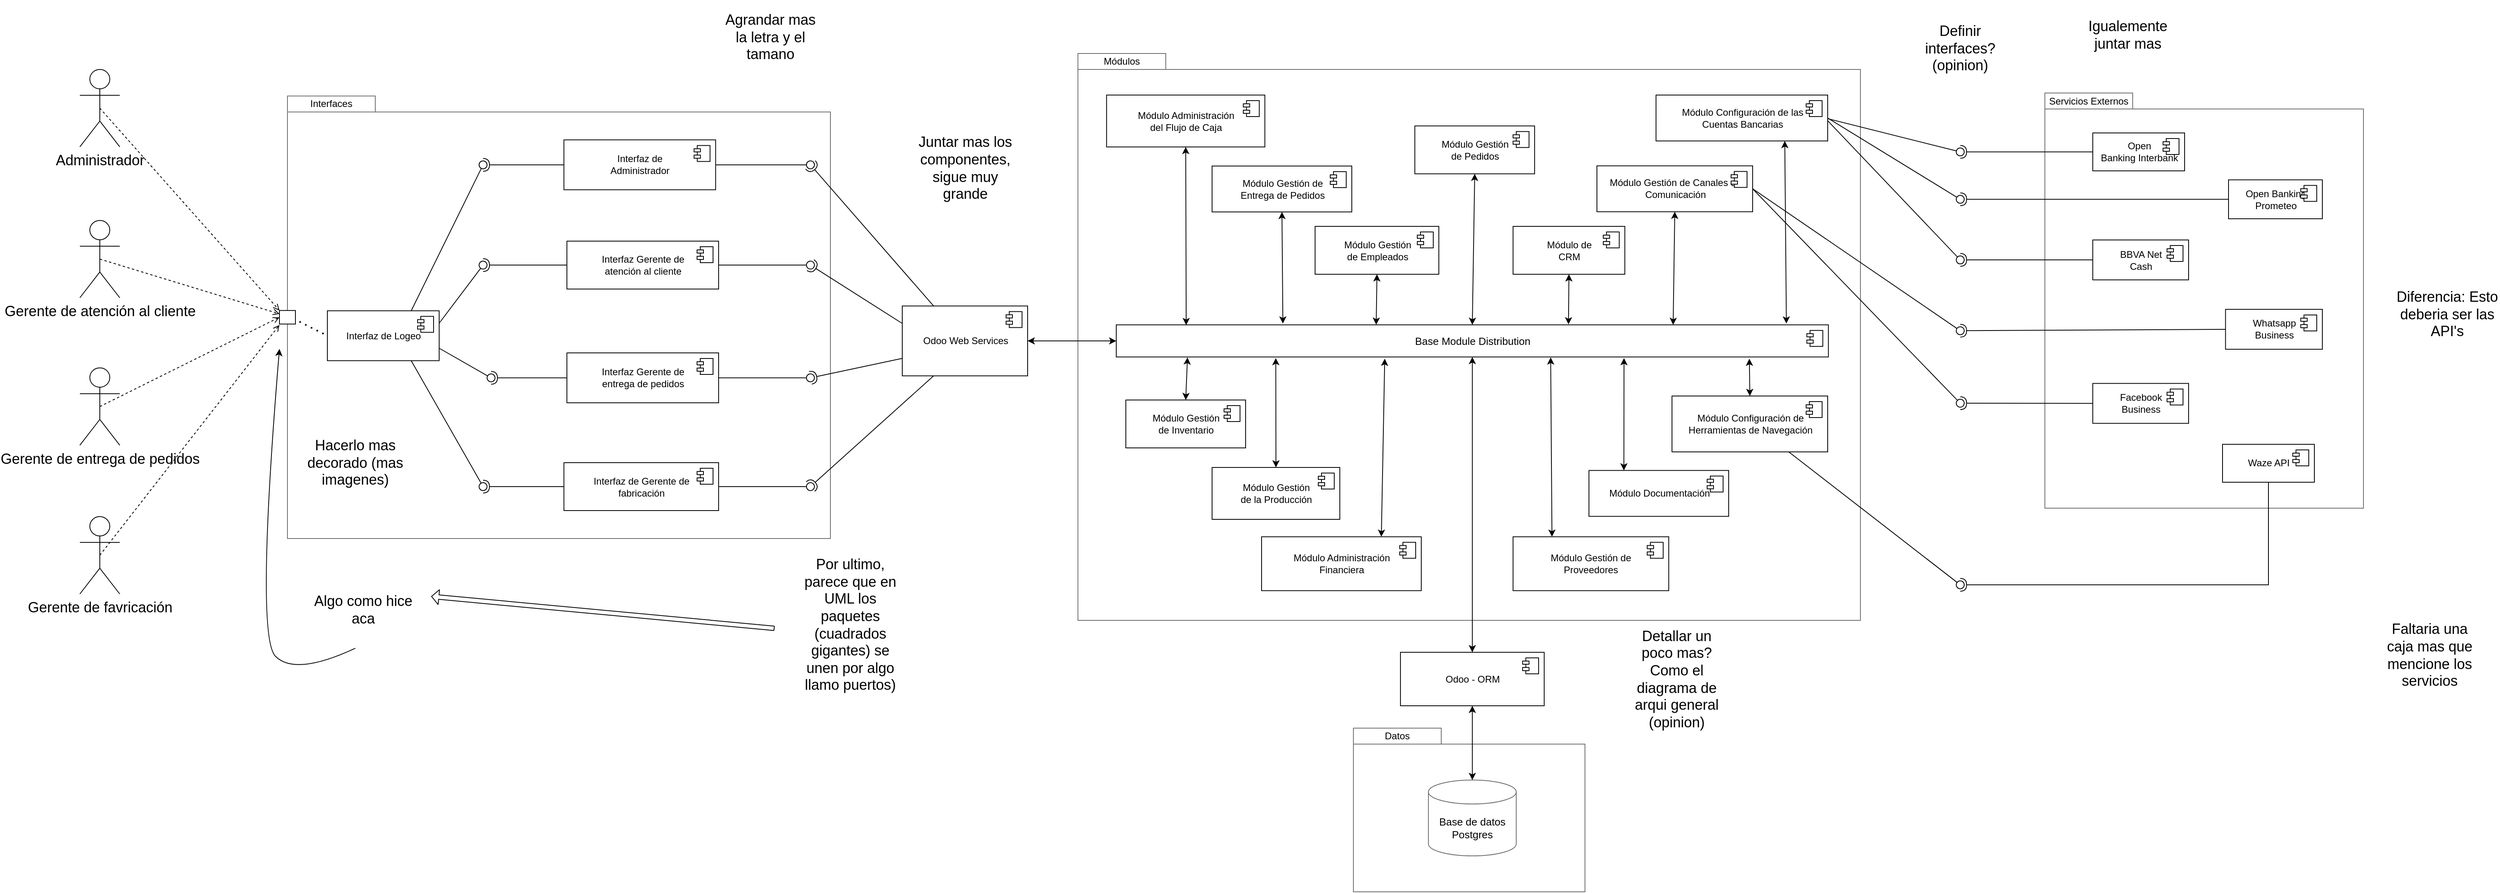 <mxfile version="14.9.6" type="device"><diagram id="rnW-j7txTsPBr5HwqlZY" name="Component-diagram"><mxGraphModel dx="4757" dy="3586" grid="1" gridSize="10" guides="1" tooltips="1" connect="1" arrows="1" fold="1" page="1" pageScale="1" pageWidth="827" pageHeight="1169" math="0" shadow="0"><root><mxCell id="0"/><mxCell id="1" parent="0"/><mxCell id="2" value="" style="shape=folder;fontStyle=1;spacingTop=10;tabWidth=110;tabHeight=20;tabPosition=left;html=1;strokeColor=#6E6E6E;" parent="1" vertex="1"><mxGeometry x="-680" y="-466.75" width="680" height="554.25" as="geometry"/></mxCell><mxCell id="3" value="Interfaz de Logeo" style="html=1;dropTarget=0;" parent="1" vertex="1"><mxGeometry x="-630" y="-197.75" width="140" height="62.5" as="geometry"/></mxCell><mxCell id="4" value="" style="shape=module;jettyWidth=8;jettyHeight=4;" parent="3" vertex="1"><mxGeometry x="1" width="20" height="20" relative="1" as="geometry"><mxPoint x="-27" y="7" as="offset"/></mxGeometry></mxCell><mxCell id="5" value="" style="rounded=0;orthogonalLoop=1;jettySize=auto;html=1;endArrow=none;endFill=0;exitX=0.75;exitY=0;exitDx=0;exitDy=0;" parent="1" source="3" target="7" edge="1"><mxGeometry relative="1" as="geometry"><mxPoint x="-330" y="-201.5" as="sourcePoint"/></mxGeometry></mxCell><mxCell id="6" value="" style="rounded=0;orthogonalLoop=1;jettySize=auto;html=1;endArrow=halfCircle;endFill=0;entryX=0.5;entryY=0.5;entryDx=0;entryDy=0;endSize=6;strokeWidth=1;exitX=0;exitY=0.5;exitDx=0;exitDy=0;" parent="1" source="34" target="7" edge="1"><mxGeometry relative="1" as="geometry"><mxPoint x="-140" y="-366.5" as="sourcePoint"/></mxGeometry></mxCell><mxCell id="7" value="" style="ellipse;whiteSpace=wrap;html=1;fontFamily=Helvetica;fontSize=12;fontColor=#000000;align=center;strokeColor=#000000;fillColor=#ffffff;points=[];aspect=fixed;resizable=0;" parent="1" vertex="1"><mxGeometry x="-440" y="-385.56" width="10" height="10" as="geometry"/></mxCell><mxCell id="8" value="" style="rounded=0;orthogonalLoop=1;jettySize=auto;html=1;endArrow=none;endFill=0;exitX=1;exitY=0.25;exitDx=0;exitDy=0;" parent="1" source="3" target="10" edge="1"><mxGeometry relative="1" as="geometry"><mxPoint x="-360" y="90.5" as="sourcePoint"/></mxGeometry></mxCell><mxCell id="9" value="" style="rounded=0;orthogonalLoop=1;jettySize=auto;html=1;endArrow=halfCircle;endFill=0;entryX=0.5;entryY=0.5;entryDx=0;entryDy=0;endSize=6;strokeWidth=1;exitX=0;exitY=0.5;exitDx=0;exitDy=0;" parent="1" source="36" target="10" edge="1"><mxGeometry relative="1" as="geometry"><mxPoint x="-140" y="-235.25" as="sourcePoint"/></mxGeometry></mxCell><mxCell id="10" value="" style="ellipse;whiteSpace=wrap;html=1;fontFamily=Helvetica;fontSize=12;fontColor=#000000;align=center;strokeColor=#000000;fillColor=#ffffff;points=[];aspect=fixed;resizable=0;" parent="1" vertex="1"><mxGeometry x="-440" y="-259.97" width="10" height="10" as="geometry"/></mxCell><mxCell id="11" value="" style="rounded=0;orthogonalLoop=1;jettySize=auto;html=1;endArrow=none;endFill=0;exitX=1;exitY=0.75;exitDx=0;exitDy=0;" parent="1" source="3" target="13" edge="1"><mxGeometry relative="1" as="geometry"><mxPoint x="-340" y="68.5" as="sourcePoint"/></mxGeometry></mxCell><mxCell id="12" value="" style="rounded=0;orthogonalLoop=1;jettySize=auto;html=1;endArrow=halfCircle;endFill=0;entryX=0.5;entryY=0.5;entryDx=0;entryDy=0;endSize=6;strokeWidth=1;exitX=0;exitY=0.5;exitDx=0;exitDy=0;" parent="1" source="40" target="13" edge="1"><mxGeometry relative="1" as="geometry"><mxPoint x="-140" y="-106.5" as="sourcePoint"/></mxGeometry></mxCell><mxCell id="13" value="" style="ellipse;whiteSpace=wrap;html=1;fontFamily=Helvetica;fontSize=12;fontColor=#000000;align=center;strokeColor=#000000;fillColor=#ffffff;points=[];aspect=fixed;resizable=0;" parent="1" vertex="1"><mxGeometry x="-430" y="-118.75" width="10" height="10" as="geometry"/></mxCell><mxCell id="14" value="" style="rounded=0;orthogonalLoop=1;jettySize=auto;html=1;endArrow=none;endFill=0;exitX=0.75;exitY=1;exitDx=0;exitDy=0;" parent="1" source="3" target="16" edge="1"><mxGeometry relative="1" as="geometry"><mxPoint x="-340" y="89.5" as="sourcePoint"/></mxGeometry></mxCell><mxCell id="15" value="" style="rounded=0;orthogonalLoop=1;jettySize=auto;html=1;endArrow=halfCircle;endFill=0;entryX=0.5;entryY=0.5;entryDx=0;entryDy=0;endSize=6;strokeWidth=1;exitX=0;exitY=0.5;exitDx=0;exitDy=0;" parent="1" source="38" target="16" edge="1"><mxGeometry relative="1" as="geometry"><mxPoint x="-136.25" y="8.5" as="sourcePoint"/></mxGeometry></mxCell><mxCell id="16" value="" style="ellipse;whiteSpace=wrap;html=1;fontFamily=Helvetica;fontSize=12;fontColor=#000000;align=center;strokeColor=#000000;fillColor=#ffffff;points=[];aspect=fixed;resizable=0;" parent="1" vertex="1"><mxGeometry x="-440" y="17.5" width="10" height="10" as="geometry"/></mxCell><mxCell id="17" value="Interfaces" style="text;html=1;strokeColor=none;fillColor=none;align=center;verticalAlign=middle;whiteSpace=wrap;rounded=0;" parent="1" vertex="1"><mxGeometry x="-680" y="-466.75" width="110" height="20" as="geometry"/></mxCell><mxCell id="18" value="" style="shape=folder;fontStyle=1;spacingTop=10;tabWidth=110;tabHeight=20;tabPosition=left;html=1;strokeColor=#6E6E6E;" parent="1" vertex="1"><mxGeometry x="310" y="-520" width="980" height="710" as="geometry"/></mxCell><mxCell id="19" value="Módulos" style="text;html=1;strokeColor=none;fillColor=none;align=center;verticalAlign=middle;whiteSpace=wrap;rounded=0;" parent="1" vertex="1"><mxGeometry x="310" y="-520" width="110" height="20" as="geometry"/></mxCell><mxCell id="20" value="Módulo Configuración de &lt;br&gt;Herramientas de Navegación" style="html=1;dropTarget=0;" parent="1" vertex="1"><mxGeometry x="1054" y="-91" width="195" height="70" as="geometry"/></mxCell><mxCell id="21" value="" style="shape=module;jettyWidth=8;jettyHeight=4;" parent="20" vertex="1"><mxGeometry x="1" width="20" height="20" relative="1" as="geometry"><mxPoint x="-27" y="7" as="offset"/></mxGeometry></mxCell><mxCell id="22" value="Módulo Gestión de Canales de&lt;br&gt;Comunicación" style="html=1;dropTarget=0;" parent="1" vertex="1"><mxGeometry x="960" y="-379.28" width="195" height="57.5" as="geometry"/></mxCell><mxCell id="23" value="" style="shape=module;jettyWidth=8;jettyHeight=4;" parent="22" vertex="1"><mxGeometry x="1" width="20" height="20" relative="1" as="geometry"><mxPoint x="-27" y="7" as="offset"/></mxGeometry></mxCell><mxCell id="24" value="Módulo Gestión&lt;br style=&quot;padding: 0px ; margin: 0px&quot;&gt;de Inventario" style="html=1;dropTarget=0;" parent="1" vertex="1"><mxGeometry x="370" y="-86.0" width="150" height="60" as="geometry"/></mxCell><mxCell id="25" value="" style="shape=module;jettyWidth=8;jettyHeight=4;" parent="24" vertex="1"><mxGeometry x="1" width="20" height="20" relative="1" as="geometry"><mxPoint x="-27" y="7" as="offset"/></mxGeometry></mxCell><mxCell id="26" value="Módulo Gestión&lt;br style=&quot;padding: 0px ; margin: 0px&quot;&gt;de Pedidos" style="html=1;dropTarget=0;" parent="1" vertex="1"><mxGeometry x="731.94" y="-429.28" width="150" height="60" as="geometry"/></mxCell><mxCell id="27" value="" style="shape=module;jettyWidth=8;jettyHeight=4;" parent="26" vertex="1"><mxGeometry x="1" width="20" height="20" relative="1" as="geometry"><mxPoint x="-27" y="7" as="offset"/></mxGeometry></mxCell><mxCell id="28" value="Módulo Gestión&lt;br style=&quot;padding: 0px ; margin: 0px&quot;&gt;de la Producción" style="html=1;dropTarget=0;" parent="1" vertex="1"><mxGeometry x="478" y="-1.5" width="160" height="65" as="geometry"/></mxCell><mxCell id="29" value="" style="shape=module;jettyWidth=8;jettyHeight=4;" parent="28" vertex="1"><mxGeometry x="1" width="20" height="20" relative="1" as="geometry"><mxPoint x="-27" y="7" as="offset"/></mxGeometry></mxCell><mxCell id="30" value="Módulo Administración&lt;br style=&quot;padding: 0px ; margin: 0px&quot;&gt;del Flujo de Caja" style="html=1;dropTarget=0;" parent="1" vertex="1"><mxGeometry x="345.87" y="-467.94" width="198.25" height="65" as="geometry"/></mxCell><mxCell id="31" value="" style="shape=module;jettyWidth=8;jettyHeight=4;" parent="30" vertex="1"><mxGeometry x="1" width="20" height="20" relative="1" as="geometry"><mxPoint x="-27" y="7" as="offset"/></mxGeometry></mxCell><mxCell id="32" value="Módulo Gestión de&lt;br&gt;Proveedores" style="html=1;dropTarget=0;" parent="1" vertex="1"><mxGeometry x="854.94" y="85.31" width="195" height="67.5" as="geometry"/></mxCell><mxCell id="33" value="" style="shape=module;jettyWidth=8;jettyHeight=4;" parent="32" vertex="1"><mxGeometry x="1" width="20" height="20" relative="1" as="geometry"><mxPoint x="-27" y="7" as="offset"/></mxGeometry></mxCell><mxCell id="34" value="Interfaz de&lt;br style=&quot;padding: 0px ; margin: 0px&quot;&gt;Administrador" style="html=1;dropTarget=0;" parent="1" vertex="1"><mxGeometry x="-333.75" y="-411.81" width="190" height="62.5" as="geometry"/></mxCell><mxCell id="35" value="" style="shape=module;jettyWidth=8;jettyHeight=4;" parent="34" vertex="1"><mxGeometry x="1" width="20" height="20" relative="1" as="geometry"><mxPoint x="-27" y="7" as="offset"/></mxGeometry></mxCell><mxCell id="36" value="Interfaz Gerente de&lt;br style=&quot;padding: 0px ; margin: 0px&quot;&gt;atención al cliente" style="html=1;dropTarget=0;" parent="1" vertex="1"><mxGeometry x="-330" y="-284.97" width="190" height="60" as="geometry"/></mxCell><mxCell id="37" value="" style="shape=module;jettyWidth=8;jettyHeight=4;" parent="36" vertex="1"><mxGeometry x="1" width="20" height="20" relative="1" as="geometry"><mxPoint x="-27" y="7" as="offset"/></mxGeometry></mxCell><mxCell id="38" value="Interfaz de Gerente de&lt;br style=&quot;padding: 0px ; margin: 0px&quot;&gt;fabricación" style="html=1;dropTarget=0;" parent="1" vertex="1"><mxGeometry x="-333.75" y="-7.5" width="193.75" height="60" as="geometry"/></mxCell><mxCell id="39" value="" style="shape=module;jettyWidth=8;jettyHeight=4;" parent="38" vertex="1"><mxGeometry x="1" width="20" height="20" relative="1" as="geometry"><mxPoint x="-27" y="7" as="offset"/></mxGeometry></mxCell><mxCell id="40" value="Interfaz Gerente de &lt;br&gt;entrega de pedidos" style="html=1;dropTarget=0;" parent="1" vertex="1"><mxGeometry x="-330" y="-145" width="190" height="62.5" as="geometry"/></mxCell><mxCell id="41" value="" style="shape=module;jettyWidth=8;jettyHeight=4;" parent="40" vertex="1"><mxGeometry x="1" width="20" height="20" relative="1" as="geometry"><mxPoint x="-27" y="7" as="offset"/></mxGeometry></mxCell><mxCell id="42" value="Módulo de&lt;br style=&quot;padding: 0px ; margin: 0px&quot;&gt;CRM" style="html=1;dropTarget=0;" parent="1" vertex="1"><mxGeometry x="854.94" y="-303.47" width="140" height="60" as="geometry"/></mxCell><mxCell id="43" value="" style="shape=module;jettyWidth=8;jettyHeight=4;" parent="42" vertex="1"><mxGeometry x="1" width="20" height="20" relative="1" as="geometry"><mxPoint x="-27" y="7" as="offset"/></mxGeometry></mxCell><mxCell id="44" value="Módulo Documentación" style="html=1;dropTarget=0;" parent="1" vertex="1"><mxGeometry x="950" y="2.25" width="175" height="57.5" as="geometry"/></mxCell><mxCell id="45" value="" style="shape=module;jettyWidth=8;jettyHeight=4;" parent="44" vertex="1"><mxGeometry x="1" width="20" height="20" relative="1" as="geometry"><mxPoint x="-27" y="7" as="offset"/></mxGeometry></mxCell><mxCell id="46" value="" style="shape=folder;fontStyle=1;spacingTop=10;tabWidth=110;tabHeight=20;tabPosition=left;html=1;strokeColor=#6E6E6E;" parent="1" vertex="1"><mxGeometry x="1521" y="-470.5" width="399" height="520" as="geometry"/></mxCell><mxCell id="47" value="Servicios Externos" style="text;html=1;strokeColor=none;fillColor=none;align=center;verticalAlign=middle;whiteSpace=wrap;rounded=0;" parent="1" vertex="1"><mxGeometry x="1521" y="-470.5" width="110" height="20" as="geometry"/></mxCell><mxCell id="48" value="Waze API" style="html=1;dropTarget=0;" parent="1" vertex="1"><mxGeometry x="1743.5" y="-30.5" width="115" height="47.5" as="geometry"/></mxCell><mxCell id="49" value="" style="shape=module;jettyWidth=8;jettyHeight=4;" parent="48" vertex="1"><mxGeometry x="1" width="20" height="20" relative="1" as="geometry"><mxPoint x="-27" y="7" as="offset"/></mxGeometry></mxCell><mxCell id="50" value="Open&lt;br&gt;Banking Interbank" style="html=1;dropTarget=0;" parent="1" vertex="1"><mxGeometry x="1581" y="-420.5" width="115" height="47.5" as="geometry"/></mxCell><mxCell id="51" value="" style="shape=module;jettyWidth=8;jettyHeight=4;" parent="50" vertex="1"><mxGeometry x="1" width="20" height="20" relative="1" as="geometry"><mxPoint x="-27" y="7" as="offset"/></mxGeometry></mxCell><mxCell id="52" value="Open Banking&lt;br style=&quot;padding: 0px ; margin: 0px&quot;&gt;Prometeo" style="html=1;dropTarget=0;" parent="1" vertex="1"><mxGeometry x="1751" y="-361.75" width="117.5" height="48.75" as="geometry"/></mxCell><mxCell id="53" value="" style="shape=module;jettyWidth=8;jettyHeight=4;" parent="52" vertex="1"><mxGeometry x="1" width="20" height="20" relative="1" as="geometry"><mxPoint x="-27" y="7" as="offset"/></mxGeometry></mxCell><mxCell id="54" value="BBVA Net&lt;br style=&quot;padding: 0px ; margin: 0px&quot;&gt;Cash" style="html=1;dropTarget=0;" parent="1" vertex="1"><mxGeometry x="1581" y="-286.44" width="120" height="50" as="geometry"/></mxCell><mxCell id="55" value="" style="shape=module;jettyWidth=8;jettyHeight=4;" parent="54" vertex="1"><mxGeometry x="1" width="20" height="20" relative="1" as="geometry"><mxPoint x="-27" y="7" as="offset"/></mxGeometry></mxCell><mxCell id="56" value="Whatsapp&lt;br style=&quot;padding: 0px ; margin: 0px&quot;&gt;Business" style="html=1;dropTarget=0;" parent="1" vertex="1"><mxGeometry x="1747.25" y="-199.56" width="121.25" height="50" as="geometry"/></mxCell><mxCell id="57" value="" style="shape=module;jettyWidth=8;jettyHeight=4;" parent="56" vertex="1"><mxGeometry x="1" width="20" height="20" relative="1" as="geometry"><mxPoint x="-27" y="7" as="offset"/></mxGeometry></mxCell><mxCell id="58" value="Facebook&lt;br style=&quot;padding: 0px ; margin: 0px&quot;&gt;Business" style="html=1;dropTarget=0;" parent="1" vertex="1"><mxGeometry x="1581" y="-106.75" width="120" height="50" as="geometry"/></mxCell><mxCell id="59" value="" style="shape=module;jettyWidth=8;jettyHeight=4;" parent="58" vertex="1"><mxGeometry x="1" width="20" height="20" relative="1" as="geometry"><mxPoint x="-27" y="7" as="offset"/></mxGeometry></mxCell><mxCell id="60" value="" style="rounded=0;orthogonalLoop=1;jettySize=auto;html=1;endArrow=none;endFill=0;exitX=0.985;exitY=0.5;exitDx=0;exitDy=0;exitPerimeter=0;" parent="1" source="81" target="62" edge="1"><mxGeometry relative="1" as="geometry"><mxPoint x="850" y="-525.94" as="sourcePoint"/></mxGeometry></mxCell><mxCell id="61" value="" style="rounded=0;orthogonalLoop=1;jettySize=auto;html=1;endArrow=halfCircle;endFill=0;entryX=0.5;entryY=0.5;entryDx=0;entryDy=0;endSize=6;strokeWidth=1;exitX=0;exitY=0.5;exitDx=0;exitDy=0;" parent="1" source="50" target="62" edge="1"><mxGeometry relative="1" as="geometry"><mxPoint x="1370" y="-403.5" as="sourcePoint"/></mxGeometry></mxCell><mxCell id="62" value="" style="ellipse;whiteSpace=wrap;html=1;fontFamily=Helvetica;fontSize=12;fontColor=#000000;align=center;strokeColor=#000000;fillColor=#ffffff;points=[];aspect=fixed;resizable=0;" parent="1" vertex="1"><mxGeometry x="1410" y="-401.75" width="10" height="10" as="geometry"/></mxCell><mxCell id="63" value="" style="rounded=0;orthogonalLoop=1;jettySize=auto;html=1;endArrow=none;endFill=0;exitX=1;exitY=0.5;exitDx=0;exitDy=0;" parent="1" source="81" target="65" edge="1"><mxGeometry relative="1" as="geometry"><mxPoint x="850" y="-525.94" as="sourcePoint"/></mxGeometry></mxCell><mxCell id="64" value="" style="rounded=0;orthogonalLoop=1;jettySize=auto;html=1;endArrow=halfCircle;endFill=0;entryX=0.5;entryY=0.5;entryDx=0;entryDy=0;endSize=6;strokeWidth=1;exitX=0;exitY=0.5;exitDx=0;exitDy=0;" parent="1" source="52" target="65" edge="1"><mxGeometry relative="1" as="geometry"><mxPoint x="1420" y="-300.5" as="sourcePoint"/></mxGeometry></mxCell><mxCell id="65" value="" style="ellipse;whiteSpace=wrap;html=1;fontFamily=Helvetica;fontSize=12;fontColor=#000000;align=center;strokeColor=#000000;fillColor=#ffffff;points=[];aspect=fixed;resizable=0;" parent="1" vertex="1"><mxGeometry x="1410" y="-342.37" width="10" height="10" as="geometry"/></mxCell><mxCell id="66" value="" style="rounded=0;orthogonalLoop=1;jettySize=auto;html=1;endArrow=none;endFill=0;exitX=0.985;exitY=0.5;exitDx=0;exitDy=0;exitPerimeter=0;" parent="1" source="81" target="68" edge="1"><mxGeometry relative="1" as="geometry"><mxPoint x="850" y="-525.94" as="sourcePoint"/></mxGeometry></mxCell><mxCell id="67" value="" style="rounded=0;orthogonalLoop=1;jettySize=auto;html=1;endArrow=halfCircle;endFill=0;entryX=0.5;entryY=0.5;entryDx=0;entryDy=0;endSize=6;strokeWidth=1;exitX=0;exitY=0.5;exitDx=0;exitDy=0;" parent="1" source="54" target="68" edge="1"><mxGeometry relative="1" as="geometry"><mxPoint x="1385" y="-186.5" as="sourcePoint"/></mxGeometry></mxCell><mxCell id="68" value="" style="ellipse;whiteSpace=wrap;html=1;fontFamily=Helvetica;fontSize=12;fontColor=#000000;align=center;strokeColor=#000000;fillColor=#ffffff;points=[];aspect=fixed;resizable=0;" parent="1" vertex="1"><mxGeometry x="1410" y="-266.44" width="10" height="10" as="geometry"/></mxCell><mxCell id="69" value="" style="rounded=0;orthogonalLoop=1;jettySize=auto;html=1;endArrow=none;endFill=0;exitX=1;exitY=0.5;exitDx=0;exitDy=0;" parent="1" source="22" target="71" edge="1"><mxGeometry relative="1" as="geometry"><mxPoint x="1270" y="-131" as="sourcePoint"/></mxGeometry></mxCell><mxCell id="70" value="" style="rounded=0;orthogonalLoop=1;jettySize=auto;html=1;endArrow=halfCircle;endFill=0;entryX=0.5;entryY=0.5;entryDx=0;entryDy=0;endSize=6;strokeWidth=1;exitX=0;exitY=0.5;exitDx=0;exitDy=0;" parent="1" source="56" target="71" edge="1"><mxGeometry relative="1" as="geometry"><mxPoint x="1320" y="70.5" as="sourcePoint"/></mxGeometry></mxCell><mxCell id="71" value="" style="ellipse;whiteSpace=wrap;html=1;fontFamily=Helvetica;fontSize=12;fontColor=#000000;align=center;strokeColor=#000000;fillColor=#ffffff;points=[];aspect=fixed;resizable=0;" parent="1" vertex="1"><mxGeometry x="1410" y="-177.78" width="10" height="10" as="geometry"/></mxCell><mxCell id="72" value="" style="rounded=0;orthogonalLoop=1;jettySize=auto;html=1;endArrow=none;endFill=0;exitX=1;exitY=0.5;exitDx=0;exitDy=0;" parent="1" source="22" target="74" edge="1"><mxGeometry relative="1" as="geometry"><mxPoint x="1390" y="-171" as="sourcePoint"/></mxGeometry></mxCell><mxCell id="73" value="" style="rounded=0;orthogonalLoop=1;jettySize=auto;html=1;endArrow=halfCircle;endFill=0;entryX=0.5;entryY=0.5;entryDx=0;entryDy=0;endSize=6;strokeWidth=1;exitX=0;exitY=0.5;exitDx=0;exitDy=0;" parent="1" source="58" target="74" edge="1"><mxGeometry relative="1" as="geometry"><mxPoint x="1440" y="30.5" as="sourcePoint"/></mxGeometry></mxCell><mxCell id="74" value="" style="ellipse;whiteSpace=wrap;html=1;fontFamily=Helvetica;fontSize=12;fontColor=#000000;align=center;strokeColor=#000000;fillColor=#ffffff;points=[];aspect=fixed;resizable=0;" parent="1" vertex="1"><mxGeometry x="1410" y="-86.97" width="10" height="10" as="geometry"/></mxCell><mxCell id="75" value="" style="rounded=0;orthogonalLoop=1;jettySize=auto;html=1;endArrow=none;endFill=0;exitX=0.75;exitY=1;exitDx=0;exitDy=0;" parent="1" source="20" target="77" edge="1"><mxGeometry relative="1" as="geometry"><mxPoint x="1310" y="164" as="sourcePoint"/></mxGeometry></mxCell><mxCell id="76" value="" style="rounded=0;orthogonalLoop=1;jettySize=auto;html=1;endArrow=halfCircle;endFill=0;entryX=0.5;entryY=0.5;entryDx=0;entryDy=0;endSize=6;strokeWidth=1;exitX=0.5;exitY=1;exitDx=0;exitDy=0;" parent="1" source="48" target="77" edge="1"><mxGeometry relative="1" as="geometry"><mxPoint x="1360" y="365.5" as="sourcePoint"/><Array as="points"><mxPoint x="1801" y="145.5"/></Array></mxGeometry></mxCell><mxCell id="77" value="" style="ellipse;whiteSpace=wrap;html=1;fontFamily=Helvetica;fontSize=12;fontColor=#000000;align=center;strokeColor=#000000;fillColor=#ffffff;points=[];aspect=fixed;resizable=0;" parent="1" vertex="1"><mxGeometry x="1410" y="140.5" width="10" height="10" as="geometry"/></mxCell><mxCell id="78" value="" style="shape=folder;fontStyle=1;spacingTop=10;tabWidth=110;tabHeight=20;tabPosition=left;html=1;strokeColor=#6E6E6E;" parent="1" vertex="1"><mxGeometry x="655" y="325" width="290" height="205" as="geometry"/></mxCell><mxCell id="79" value="Datos" style="text;html=1;strokeColor=none;fillColor=none;align=center;verticalAlign=middle;whiteSpace=wrap;rounded=0;" parent="1" vertex="1"><mxGeometry x="655" y="325" width="110" height="20" as="geometry"/></mxCell><mxCell id="80" value="&lt;span style=&quot;font-size: 13px&quot;&gt;Base de datos&lt;/span&gt;&lt;br style=&quot;font-size: 13px&quot;&gt;&lt;span style=&quot;font-size: 13px&quot;&gt;Postgres&lt;/span&gt;" style="shape=cylinder3;whiteSpace=wrap;html=1;boundedLbl=1;backgroundOutline=1;size=15;strokeColor=#6E6E6E;" parent="1" vertex="1"><mxGeometry x="748.94" y="390.0" width="110" height="95" as="geometry"/></mxCell><mxCell id="81" value="Módulo Configuración de las &lt;br&gt;Cuentas&amp;nbsp;Bancarias" style="html=1;dropTarget=0;" parent="1" vertex="1"><mxGeometry x="1034" y="-467.94" width="215" height="57.5" as="geometry"/></mxCell><mxCell id="82" value="" style="shape=module;jettyWidth=8;jettyHeight=4;" parent="81" vertex="1"><mxGeometry x="1" width="20" height="20" relative="1" as="geometry"><mxPoint x="-27" y="7" as="offset"/></mxGeometry></mxCell><mxCell id="83" value="Módulo Administración&lt;br style=&quot;padding: 0px ; margin: 0px&quot;&gt;Financiera" style="html=1;dropTarget=0;" parent="1" vertex="1"><mxGeometry x="540" y="85.31" width="200" height="67.5" as="geometry"/></mxCell><mxCell id="84" value="" style="shape=module;jettyWidth=8;jettyHeight=4;" parent="83" vertex="1"><mxGeometry x="1" width="20" height="20" relative="1" as="geometry"><mxPoint x="-27" y="7" as="offset"/></mxGeometry></mxCell><mxCell id="85" value="&lt;span style=&quot;font-size: 18px&quot;&gt;Administrador&lt;/span&gt;" style="shape=umlActor;verticalLabelPosition=bottom;verticalAlign=top;html=1;outlineConnect=0;" parent="1" vertex="1"><mxGeometry x="-940" y="-500" width="50" height="96.94" as="geometry"/></mxCell><mxCell id="86" value="" style="html=1;verticalAlign=bottom;labelBackgroundColor=none;endArrow=open;endFill=0;dashed=1;exitX=0.5;exitY=0.5;exitDx=0;exitDy=0;exitPerimeter=0;entryX=0;entryY=0;entryDx=0;entryDy=0;" parent="1" source="85" target="limiUg7eamnBiZkMuFWK-133" edge="1"><mxGeometry width="160" relative="1" as="geometry"><mxPoint x="-810" y="-217.19" as="sourcePoint"/><mxPoint x="-690" y="-270" as="targetPoint"/></mxGeometry></mxCell><mxCell id="87" value="" style="endArrow=none;dashed=1;html=1;dashPattern=1 3;strokeWidth=2;exitX=0.001;exitY=0.497;exitDx=0;exitDy=0;exitPerimeter=0;entryX=0;entryY=0.5;entryDx=0;entryDy=0;" parent="1" source="2" target="3" edge="1"><mxGeometry width="50" height="50" relative="1" as="geometry"><mxPoint x="-380" y="-116.5" as="sourcePoint"/><mxPoint x="-330" y="-166.5" as="targetPoint"/></mxGeometry></mxCell><mxCell id="88" value="&lt;span style=&quot;font-size: 18px&quot;&gt;Gerente de atención al cliente&lt;/span&gt;" style="shape=umlActor;verticalLabelPosition=bottom;verticalAlign=top;html=1;outlineConnect=0;" parent="1" vertex="1"><mxGeometry x="-940" y="-310.94" width="50" height="96.94" as="geometry"/></mxCell><mxCell id="89" value="&lt;span style=&quot;font-size: 18px&quot;&gt;Gerente de entrega de pedidos&lt;/span&gt;" style="shape=umlActor;verticalLabelPosition=bottom;verticalAlign=top;html=1;outlineConnect=0;" parent="1" vertex="1"><mxGeometry x="-940" y="-126.25" width="50" height="96.94" as="geometry"/></mxCell><mxCell id="90" value="&lt;span style=&quot;font-size: 18px&quot;&gt;Gerente de favricación&lt;/span&gt;" style="shape=umlActor;verticalLabelPosition=bottom;verticalAlign=top;html=1;outlineConnect=0;" parent="1" vertex="1"><mxGeometry x="-940" y="60.06" width="50" height="96.94" as="geometry"/></mxCell><mxCell id="91" value="" style="html=1;verticalAlign=bottom;labelBackgroundColor=none;endArrow=open;endFill=0;dashed=1;exitX=0.5;exitY=0.5;exitDx=0;exitDy=0;exitPerimeter=0;entryX=0;entryY=0.25;entryDx=0;entryDy=0;" parent="1" source="88" target="limiUg7eamnBiZkMuFWK-133" edge="1"><mxGeometry width="160" relative="1" as="geometry"><mxPoint x="-968.5" y="-581.39" as="sourcePoint"/><mxPoint x="-700" y="-190" as="targetPoint"/></mxGeometry></mxCell><mxCell id="92" value="" style="html=1;verticalAlign=bottom;labelBackgroundColor=none;endArrow=open;endFill=0;dashed=1;exitX=0.5;exitY=0.5;exitDx=0;exitDy=0;exitPerimeter=0;entryX=0;entryY=0.5;entryDx=0;entryDy=0;" parent="1" source="89" target="limiUg7eamnBiZkMuFWK-133" edge="1"><mxGeometry width="160" relative="1" as="geometry"><mxPoint x="-1035.0" y="-414.03" as="sourcePoint"/><mxPoint x="-720" y="-200" as="targetPoint"/></mxGeometry></mxCell><mxCell id="93" value="" style="html=1;verticalAlign=bottom;labelBackgroundColor=none;endArrow=open;endFill=0;dashed=1;exitX=0.5;exitY=0.5;exitDx=0;exitDy=0;exitPerimeter=0;" parent="1" source="90" edge="1"><mxGeometry width="160" relative="1" as="geometry"><mxPoint x="-1025.0" y="-404.03" as="sourcePoint"/><mxPoint x="-690" y="-180" as="targetPoint"/></mxGeometry></mxCell><mxCell id="94" value="Odoo Web Services" style="html=1;dropTarget=0;" parent="1" vertex="1"><mxGeometry x="90" y="-203.75" width="157" height="87.5" as="geometry"/></mxCell><mxCell id="95" value="" style="shape=module;jettyWidth=8;jettyHeight=4;" parent="94" vertex="1"><mxGeometry x="1" width="20" height="20" relative="1" as="geometry"><mxPoint x="-27" y="7" as="offset"/></mxGeometry></mxCell><mxCell id="96" value="" style="rounded=0;orthogonalLoop=1;jettySize=auto;html=1;endArrow=none;endFill=0;exitX=1;exitY=0.5;exitDx=0;exitDy=0;" parent="1" source="34" target="98" edge="1"><mxGeometry relative="1" as="geometry"><mxPoint x="80" y="-451.5" as="sourcePoint"/></mxGeometry></mxCell><mxCell id="97" value="" style="rounded=0;orthogonalLoop=1;jettySize=auto;html=1;endArrow=halfCircle;endFill=0;entryX=0.5;entryY=0.5;entryDx=0;entryDy=0;endSize=6;strokeWidth=1;exitX=0.25;exitY=0;exitDx=0;exitDy=0;" parent="1" source="94" target="98" edge="1"><mxGeometry relative="1" as="geometry"><mxPoint x="50" y="-445" as="sourcePoint"/></mxGeometry></mxCell><mxCell id="98" value="" style="ellipse;whiteSpace=wrap;html=1;fontFamily=Helvetica;fontSize=12;fontColor=#000000;align=center;strokeColor=#000000;fillColor=#ffffff;points=[];aspect=fixed;resizable=0;" parent="1" vertex="1"><mxGeometry x="-30" y="-385.56" width="10" height="10" as="geometry"/></mxCell><mxCell id="99" value="" style="rounded=0;orthogonalLoop=1;jettySize=auto;html=1;endArrow=none;endFill=0;exitX=1;exitY=0.5;exitDx=0;exitDy=0;" parent="1" source="36" target="101" edge="1"><mxGeometry relative="1" as="geometry"><mxPoint x="150" y="-1.5" as="sourcePoint"/></mxGeometry></mxCell><mxCell id="100" value="" style="rounded=0;orthogonalLoop=1;jettySize=auto;html=1;endArrow=halfCircle;endFill=0;entryX=0.5;entryY=0.5;entryDx=0;entryDy=0;endSize=6;strokeWidth=1;exitX=0;exitY=0.25;exitDx=0;exitDy=0;" parent="1" source="94" target="101" edge="1"><mxGeometry relative="1" as="geometry"><mxPoint x="120" y="5" as="sourcePoint"/></mxGeometry></mxCell><mxCell id="101" value="" style="ellipse;whiteSpace=wrap;html=1;fontFamily=Helvetica;fontSize=12;fontColor=#000000;align=center;strokeColor=#000000;fillColor=#ffffff;points=[];aspect=fixed;resizable=0;" parent="1" vertex="1"><mxGeometry x="-30" y="-259.97" width="10" height="10" as="geometry"/></mxCell><mxCell id="102" value="" style="rounded=0;orthogonalLoop=1;jettySize=auto;html=1;endArrow=none;endFill=0;exitX=1;exitY=0.5;exitDx=0;exitDy=0;" parent="1" source="40" target="104" edge="1"><mxGeometry relative="1" as="geometry"><mxPoint x="120" y="-11.5" as="sourcePoint"/></mxGeometry></mxCell><mxCell id="103" value="" style="rounded=0;orthogonalLoop=1;jettySize=auto;html=1;endArrow=halfCircle;endFill=0;entryX=0.5;entryY=0.5;entryDx=0;entryDy=0;endSize=6;strokeWidth=1;exitX=0;exitY=0.75;exitDx=0;exitDy=0;" parent="1" source="94" target="104" edge="1"><mxGeometry relative="1" as="geometry"><mxPoint x="90" y="-5" as="sourcePoint"/></mxGeometry></mxCell><mxCell id="104" value="" style="ellipse;whiteSpace=wrap;html=1;fontFamily=Helvetica;fontSize=12;fontColor=#000000;align=center;strokeColor=#000000;fillColor=#ffffff;points=[];aspect=fixed;resizable=0;" parent="1" vertex="1"><mxGeometry x="-30" y="-118.75" width="10" height="10" as="geometry"/></mxCell><mxCell id="105" value="" style="rounded=0;orthogonalLoop=1;jettySize=auto;html=1;endArrow=none;endFill=0;exitX=1;exitY=0.5;exitDx=0;exitDy=0;" parent="1" source="38" target="107" edge="1"><mxGeometry relative="1" as="geometry"><mxPoint x="80" y="22.5" as="sourcePoint"/></mxGeometry></mxCell><mxCell id="106" value="" style="rounded=0;orthogonalLoop=1;jettySize=auto;html=1;endArrow=halfCircle;endFill=0;entryX=0.5;entryY=0.5;entryDx=0;entryDy=0;endSize=6;strokeWidth=1;exitX=0.25;exitY=1;exitDx=0;exitDy=0;" parent="1" source="94" target="107" edge="1"><mxGeometry relative="1" as="geometry"><mxPoint x="50" y="29" as="sourcePoint"/></mxGeometry></mxCell><mxCell id="107" value="" style="ellipse;whiteSpace=wrap;html=1;fontFamily=Helvetica;fontSize=12;fontColor=#000000;align=center;strokeColor=#000000;fillColor=#ffffff;points=[];aspect=fixed;resizable=0;" parent="1" vertex="1"><mxGeometry x="-30" y="17.5" width="10" height="10" as="geometry"/></mxCell><mxCell id="108" value="&lt;span style=&quot;font-size: 13px&quot;&gt;Base Module Distribution&lt;/span&gt;" style="html=1;dropTarget=0;" parent="1" vertex="1"><mxGeometry x="358" y="-180.13" width="891.88" height="40.25" as="geometry"/></mxCell><mxCell id="109" value="" style="shape=module;jettyWidth=8;jettyHeight=4;" parent="108" vertex="1"><mxGeometry x="1" width="20" height="20" relative="1" as="geometry"><mxPoint x="-27" y="7" as="offset"/></mxGeometry></mxCell><mxCell id="110" value="" style="endArrow=classic;startArrow=classic;html=1;exitX=1;exitY=0.5;exitDx=0;exitDy=0;entryX=0;entryY=0.5;entryDx=0;entryDy=0;" parent="1" source="94" target="108" edge="1"><mxGeometry width="50" height="50" relative="1" as="geometry"><mxPoint x="230" y="-26" as="sourcePoint"/><mxPoint x="280" y="-76" as="targetPoint"/></mxGeometry></mxCell><mxCell id="111" value="" style="endArrow=classic;startArrow=classic;html=1;entryX=0.5;entryY=1;entryDx=0;entryDy=0;exitX=0.087;exitY=0.009;exitDx=0;exitDy=0;exitPerimeter=0;" parent="1" target="30" edge="1"><mxGeometry width="50" height="50" relative="1" as="geometry"><mxPoint x="445.594" y="-179.768" as="sourcePoint"/><mxPoint x="454.995" y="-402.94" as="targetPoint"/></mxGeometry></mxCell><mxCell id="112" value="" style="endArrow=classic;startArrow=classic;html=1;entryX=0.5;entryY=1;entryDx=0;entryDy=0;exitX=0.234;exitY=-0.039;exitDx=0;exitDy=0;exitPerimeter=0;" parent="1" source="108" target="118" edge="1"><mxGeometry width="50" height="50" relative="1" as="geometry"><mxPoint x="598" y="-196" as="sourcePoint"/><mxPoint x="548.75" y="-401.06" as="targetPoint"/></mxGeometry></mxCell><mxCell id="113" value="" style="endArrow=classic;startArrow=classic;html=1;entryX=0.5;entryY=1;entryDx=0;entryDy=0;exitX=0.365;exitY=-0.003;exitDx=0;exitDy=0;exitPerimeter=0;" parent="1" source="108" target="120" edge="1"><mxGeometry width="50" height="50" relative="1" as="geometry"><mxPoint x="698" y="-207" as="sourcePoint"/><mxPoint x="687.5" y="-299.75" as="targetPoint"/></mxGeometry></mxCell><mxCell id="114" value="" style="endArrow=classic;startArrow=classic;html=1;exitX=0.5;exitY=0;exitDx=0;exitDy=0;entryX=0.5;entryY=1;entryDx=0;entryDy=0;" parent="1" source="108" target="26" edge="1"><mxGeometry width="50" height="50" relative="1" as="geometry"><mxPoint x="280" y="-376" as="sourcePoint"/><mxPoint x="330" y="-426" as="targetPoint"/></mxGeometry></mxCell><mxCell id="115" value="" style="endArrow=classic;startArrow=classic;html=1;exitX=0.5;exitY=1;exitDx=0;exitDy=0;entryX=0.635;entryY=-0.015;entryDx=0;entryDy=0;entryPerimeter=0;" parent="1" source="42" target="108" edge="1"><mxGeometry width="50" height="50" relative="1" as="geometry"><mxPoint x="250" y="-336" as="sourcePoint"/><mxPoint x="990" y="-204" as="targetPoint"/></mxGeometry></mxCell><mxCell id="116" value="" style="endArrow=classic;startArrow=classic;html=1;exitX=0.5;exitY=1;exitDx=0;exitDy=0;entryX=0.782;entryY=0.001;entryDx=0;entryDy=0;entryPerimeter=0;" parent="1" source="22" target="108" edge="1"><mxGeometry width="50" height="50" relative="1" as="geometry"><mxPoint x="220" y="-356" as="sourcePoint"/><mxPoint x="1086" y="-202" as="targetPoint"/></mxGeometry></mxCell><mxCell id="117" value="" style="endArrow=classic;startArrow=classic;html=1;exitX=0.75;exitY=1;exitDx=0;exitDy=0;entryX=0.941;entryY=-0.04;entryDx=0;entryDy=0;entryPerimeter=0;" parent="1" source="81" target="108" edge="1"><mxGeometry width="50" height="50" relative="1" as="geometry"><mxPoint x="280" y="-306" as="sourcePoint"/><mxPoint x="330" y="-356" as="targetPoint"/></mxGeometry></mxCell><mxCell id="118" value="Módulo Gestión de&lt;br&gt;Entrega de Pedidos" style="html=1;dropTarget=0;" parent="1" vertex="1"><mxGeometry x="478" y="-379.06" width="175" height="57.5" as="geometry"/></mxCell><mxCell id="119" value="" style="shape=module;jettyWidth=8;jettyHeight=4;" parent="118" vertex="1"><mxGeometry x="1" width="20" height="20" relative="1" as="geometry"><mxPoint x="-27" y="7" as="offset"/></mxGeometry></mxCell><mxCell id="120" value="Módulo Gestión&lt;br style=&quot;padding: 0px ; margin: 0px&quot;&gt;de Empleados" style="html=1;dropTarget=0;" parent="1" vertex="1"><mxGeometry x="607" y="-303.47" width="155" height="60" as="geometry"/></mxCell><mxCell id="121" value="" style="shape=module;jettyWidth=8;jettyHeight=4;" parent="120" vertex="1"><mxGeometry x="1" width="20" height="20" relative="1" as="geometry"><mxPoint x="-27" y="7" as="offset"/></mxGeometry></mxCell><mxCell id="122" value="" style="endArrow=classic;startArrow=classic;html=1;entryX=0.5;entryY=0;entryDx=0;entryDy=0;exitX=0.1;exitY=1.013;exitDx=0;exitDy=0;exitPerimeter=0;" parent="1" source="108" target="24" edge="1"><mxGeometry width="50" height="50" relative="1" as="geometry"><mxPoint x="310" y="34" as="sourcePoint"/><mxPoint x="360" y="-16" as="targetPoint"/></mxGeometry></mxCell><mxCell id="123" value="" style="endArrow=classic;startArrow=classic;html=1;exitX=0.5;exitY=0;exitDx=0;exitDy=0;entryX=0.224;entryY=1.033;entryDx=0;entryDy=0;entryPerimeter=0;" parent="1" source="28" target="108" edge="1"><mxGeometry width="50" height="50" relative="1" as="geometry"><mxPoint x="270" y="-62.25" as="sourcePoint"/><mxPoint x="320" y="-112.25" as="targetPoint"/></mxGeometry></mxCell><mxCell id="124" value="" style="endArrow=classic;startArrow=classic;html=1;exitX=0.75;exitY=0;exitDx=0;exitDy=0;entryX=0.377;entryY=1.053;entryDx=0;entryDy=0;entryPerimeter=0;" parent="1" source="83" target="108" edge="1"><mxGeometry width="50" height="50" relative="1" as="geometry"><mxPoint x="300" y="84" as="sourcePoint"/><mxPoint x="350" y="34" as="targetPoint"/></mxGeometry></mxCell><mxCell id="125" value="" style="endArrow=classic;startArrow=classic;html=1;exitX=0.5;exitY=0;exitDx=0;exitDy=0;entryX=0.889;entryY=1.053;entryDx=0;entryDy=0;entryPerimeter=0;" parent="1" source="20" target="108" edge="1"><mxGeometry width="50" height="50" relative="1" as="geometry"><mxPoint x="220" y="74" as="sourcePoint"/><mxPoint x="270" y="24" as="targetPoint"/></mxGeometry></mxCell><mxCell id="126" value="" style="endArrow=classic;startArrow=classic;html=1;entryX=0.713;entryY=1.033;entryDx=0;entryDy=0;entryPerimeter=0;exitX=0.25;exitY=0;exitDx=0;exitDy=0;" parent="1" source="44" target="108" edge="1"><mxGeometry width="50" height="50" relative="1" as="geometry"><mxPoint x="1000" y="54" as="sourcePoint"/><mxPoint x="1010" y="-116" as="targetPoint"/></mxGeometry></mxCell><mxCell id="127" value="" style="endArrow=classic;startArrow=classic;html=1;exitX=0.25;exitY=0;exitDx=0;exitDy=0;entryX=0.61;entryY=1.013;entryDx=0;entryDy=0;entryPerimeter=0;" parent="1" source="32" target="108" edge="1"><mxGeometry width="50" height="50" relative="1" as="geometry"><mxPoint x="240" y="64" as="sourcePoint"/><mxPoint x="880" y="-114" as="targetPoint"/></mxGeometry></mxCell><mxCell id="128" value="Odoo - ORM" style="html=1;dropTarget=0;" parent="1" vertex="1"><mxGeometry x="713.94" y="230" width="180" height="67" as="geometry"/></mxCell><mxCell id="129" value="" style="shape=module;jettyWidth=8;jettyHeight=4;" parent="128" vertex="1"><mxGeometry x="1" width="20" height="20" relative="1" as="geometry"><mxPoint x="-27" y="7" as="offset"/></mxGeometry></mxCell><mxCell id="130" value="" style="endArrow=classic;startArrow=classic;html=1;exitX=0.5;exitY=0;exitDx=0;exitDy=0;entryX=0.5;entryY=1;entryDx=0;entryDy=0;" parent="1" source="128" target="108" edge="1"><mxGeometry width="50" height="50" relative="1" as="geometry"><mxPoint x="120" y="264" as="sourcePoint"/><mxPoint x="170" y="214" as="targetPoint"/></mxGeometry></mxCell><mxCell id="131" value="" style="endArrow=classic;startArrow=classic;html=1;exitX=0.5;exitY=0;exitDx=0;exitDy=0;exitPerimeter=0;entryX=0.5;entryY=1;entryDx=0;entryDy=0;" parent="1" source="80" target="128" edge="1"><mxGeometry width="50" height="50" relative="1" as="geometry"><mxPoint x="340" y="514" as="sourcePoint"/><mxPoint x="400" y="424" as="targetPoint"/></mxGeometry></mxCell><mxCell id="limiUg7eamnBiZkMuFWK-131" value="&lt;font style=&quot;font-size: 18px&quot;&gt;Igualemente juntar mas&lt;/font&gt;" style="text;html=1;strokeColor=none;fillColor=none;align=center;verticalAlign=middle;whiteSpace=wrap;rounded=0;" vertex="1" parent="1"><mxGeometry x="1560" y="-587" width="130" height="87" as="geometry"/></mxCell><mxCell id="limiUg7eamnBiZkMuFWK-132" value="&lt;font style=&quot;font-size: 18px&quot;&gt;Hacerlo mas decorado (mas imagenes)&lt;/font&gt;" style="text;html=1;strokeColor=none;fillColor=none;align=center;verticalAlign=middle;whiteSpace=wrap;rounded=0;" vertex="1" parent="1"><mxGeometry x="-660" y="-50.25" width="130" height="87" as="geometry"/></mxCell><mxCell id="limiUg7eamnBiZkMuFWK-133" value="" style="rounded=0;whiteSpace=wrap;html=1;" vertex="1" parent="1"><mxGeometry x="-690" y="-198.11" width="20" height="16.97" as="geometry"/></mxCell><mxCell id="limiUg7eamnBiZkMuFWK-134" value="&lt;font style=&quot;font-size: 18px&quot;&gt;Juntar mas los componentes, sigue muy grande&lt;/font&gt;" style="text;html=1;strokeColor=none;fillColor=none;align=center;verticalAlign=middle;whiteSpace=wrap;rounded=0;" vertex="1" parent="1"><mxGeometry x="103.5" y="-419.37" width="130" height="87" as="geometry"/></mxCell><mxCell id="limiUg7eamnBiZkMuFWK-135" value="&lt;font style=&quot;font-size: 18px&quot;&gt;Detallar un poco mas?&lt;br&gt;Como el diagrama de arqui general (opinion)&lt;br&gt;&lt;/font&gt;" style="text;html=1;strokeColor=none;fillColor=none;align=center;verticalAlign=middle;whiteSpace=wrap;rounded=0;" vertex="1" parent="1"><mxGeometry x="995" y="220" width="130" height="87" as="geometry"/></mxCell><mxCell id="limiUg7eamnBiZkMuFWK-136" value="&lt;font style=&quot;font-size: 18px&quot;&gt;Diferencia: Esto deberia ser las API's&lt;br&gt;&lt;/font&gt;" style="text;html=1;strokeColor=none;fillColor=none;align=center;verticalAlign=middle;whiteSpace=wrap;rounded=0;" vertex="1" parent="1"><mxGeometry x="1960" y="-236.56" width="130" height="87" as="geometry"/></mxCell><mxCell id="limiUg7eamnBiZkMuFWK-137" value="&lt;font style=&quot;font-size: 18px&quot;&gt;Faltaria una caja mas que mencione los servicios&lt;br&gt;&lt;/font&gt;" style="text;html=1;strokeColor=none;fillColor=none;align=center;verticalAlign=middle;whiteSpace=wrap;rounded=0;" vertex="1" parent="1"><mxGeometry x="1938" y="190" width="130" height="87" as="geometry"/></mxCell><mxCell id="limiUg7eamnBiZkMuFWK-138" value="&lt;font style=&quot;font-size: 18px&quot;&gt;Definir interfaces? (opinion)&lt;/font&gt;" style="text;html=1;strokeColor=none;fillColor=none;align=center;verticalAlign=middle;whiteSpace=wrap;rounded=0;" vertex="1" parent="1"><mxGeometry x="1350" y="-570" width="130" height="87" as="geometry"/></mxCell><mxCell id="limiUg7eamnBiZkMuFWK-140" value="&lt;font style=&quot;font-size: 18px&quot;&gt;Por ultimo, parece que en UML los paquetes (cuadrados gigantes) se unen por algo llamo puertos)&lt;/font&gt;" style="text;html=1;strokeColor=none;fillColor=none;align=center;verticalAlign=middle;whiteSpace=wrap;rounded=0;" vertex="1" parent="1"><mxGeometry x="-40" y="152.81" width="130" height="87" as="geometry"/></mxCell><mxCell id="limiUg7eamnBiZkMuFWK-141" value="&lt;font style=&quot;font-size: 18px&quot;&gt;Algo como hice aca&lt;/font&gt;" style="text;html=1;strokeColor=none;fillColor=none;align=center;verticalAlign=middle;whiteSpace=wrap;rounded=0;" vertex="1" parent="1"><mxGeometry x="-650" y="133" width="130" height="87" as="geometry"/></mxCell><mxCell id="limiUg7eamnBiZkMuFWK-142" value="" style="curved=1;endArrow=classic;html=1;exitX=0.423;exitY=1.057;exitDx=0;exitDy=0;exitPerimeter=0;" edge="1" parent="1" source="limiUg7eamnBiZkMuFWK-141"><mxGeometry width="50" height="50" relative="1" as="geometry"><mxPoint x="-720" y="260" as="sourcePoint"/><mxPoint x="-690" y="-150" as="targetPoint"/><Array as="points"><mxPoint x="-670" y="260"/><mxPoint x="-720" y="210"/></Array></mxGeometry></mxCell><mxCell id="limiUg7eamnBiZkMuFWK-144" value="" style="shape=flexArrow;endArrow=classic;html=1;width=5.517;endSize=2.703;endWidth=12.057;" edge="1" parent="1"><mxGeometry width="50" height="50" relative="1" as="geometry"><mxPoint x="-70" y="200" as="sourcePoint"/><mxPoint x="-500" y="160" as="targetPoint"/></mxGeometry></mxCell><mxCell id="limiUg7eamnBiZkMuFWK-146" value="&lt;font style=&quot;font-size: 18px&quot;&gt;Agrandar mas la letra y el tamano&lt;/font&gt;" style="text;html=1;strokeColor=none;fillColor=none;align=center;verticalAlign=middle;whiteSpace=wrap;rounded=0;" vertex="1" parent="1"><mxGeometry x="-140" y="-584" width="130" height="87" as="geometry"/></mxCell></root></mxGraphModel></diagram></mxfile>